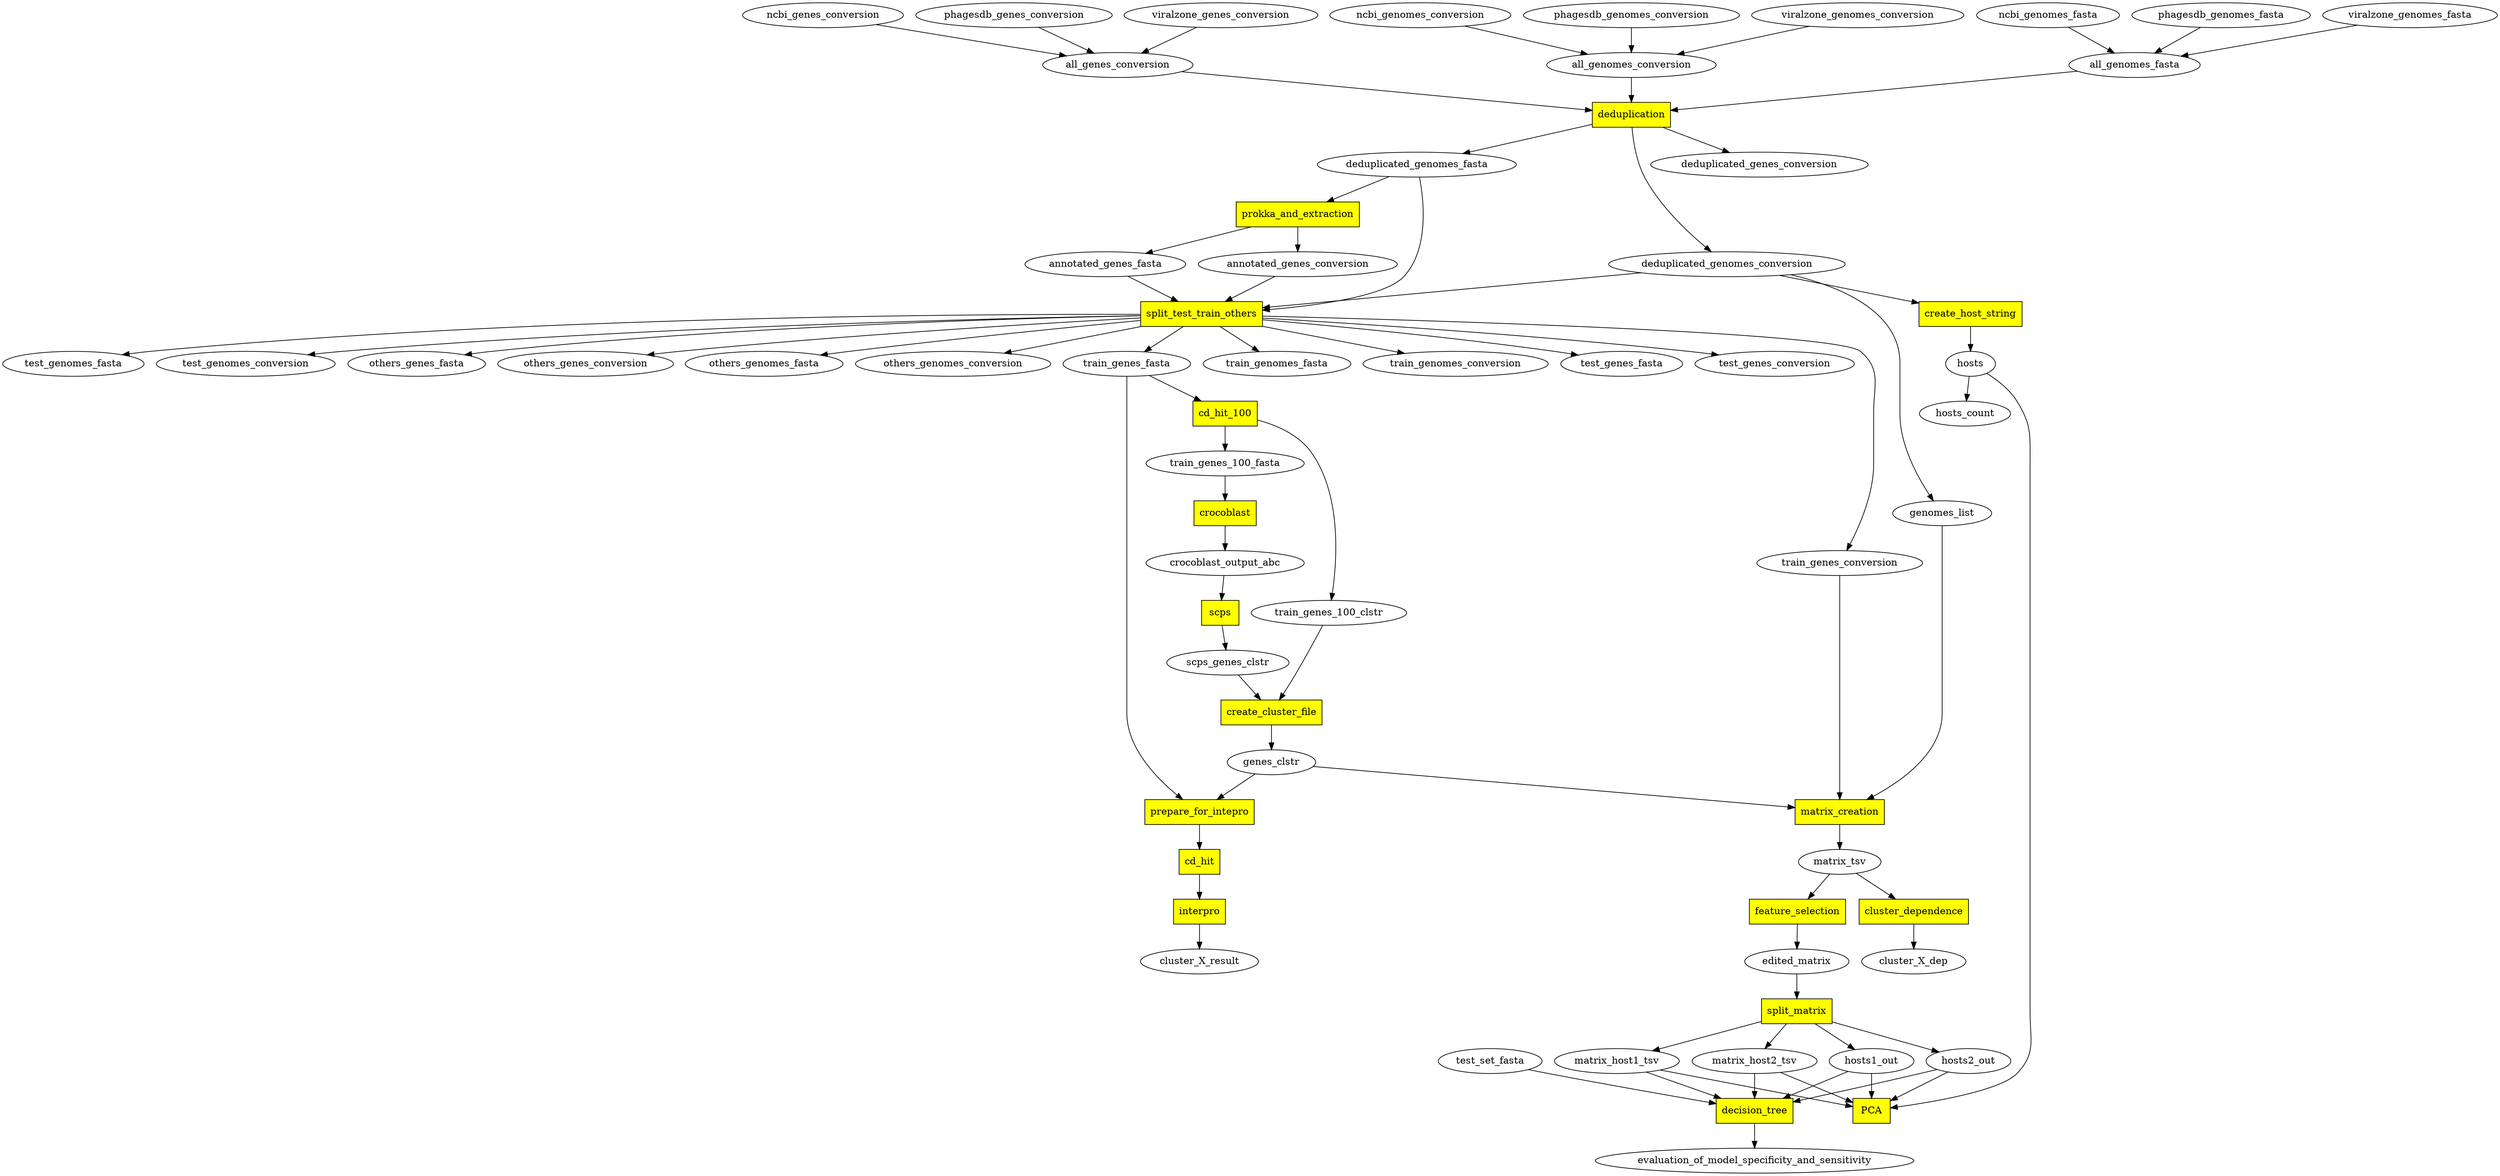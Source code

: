 /*
compile with:
dot -Tpng ./diagram.dot -o diagram.png
*/

digraph G {

    /*
    ncbi_genes_conversion
    ncbi_genes_fasta
    ncbi_genomes_conversion
    ncbi_genomes_fasta
    phagesdb_genes_conversion
    phagesdb_genes_fasta
    phagesdb_genomes_conversion
    phagesdb_genomes_fasta
    viralzone_genes_conversion
    viralzone_genes_fasta
    viralzone_genomes_conversion
    viralzone_genomes_fasta
    all_genes_conversion
    all_genes_fasta
    all_genomes_conversion
    all_genomes_fasta
    deduplicated_genes_conversion
    deduplicated_genomes_conversion
    deduplicated_genomes_fasta
    PROKKA
    annotated_genes_conversion
    annotated_genes_fasta
    crocoblast
    crocoblast_database
    crocoblast_complete_assembled_output
    complete_global_alignment_abc
    global_alignment
    genes_clstr
    matrix_tsv
    edited_matrix_tsv
    */

    /*
    download_from_ncbi [shape=box fillcolor=yellow style=filled]
    download_from_viralzone [shape=box fillcolor=yellow style=filled]
    download_from_phagesdb [shape=box fillcolor=yellow style=filled]
    */

    deduplication [shape=box fillcolor=yellow style=filled]
    prokka_and_extraction [shape=box fillcolor=yellow style=filled]
    crocoblast [shape=box fillcolor=yellow style=filled]
    scps [shape=box fillcolor=yellow style=filled]
    matrix_creation [shape=box fillcolor=yellow style=filled]
    create_host_string [shape=box fillcolor=yellow style=filled]
    feature_selection [shape=box fillcolor=yellow style=filled]
    split_matrix [shape=box fillcolor=yellow style=filled]
    PCA [shape=box fillcolor=yellow style=filled]
    decision_tree [shape=box fillcolor=yellow style=filled]
    cluster_dependence [shape=box fillcolor=yellow style=filled]
    prepare_for_intepro [shape=box fillcolor=yellow style=filled]
    cd_hit [shape=box fillcolor=yellow style=filled]
    cd_hit_100 [shape=box fillcolor=yellow style=filled]
    interpro [shape=box fillcolor=yellow style=filled]
    split_test_train_others [shape=box fillcolor=yellow style=filled]
    create_cluster_file [shape=box fillcolor=yellow style=filled]

    /*
    download_from_ncbi -> { ncbi_genes_conversion ncbi_genes_fasta ncbi_genomes_conversion ncbi_genomes_fasta }
    download_from_viralzone -> { viralzone_genes_conversion viralzone_genes_fasta viralzone_genomes_conversion viralzone_genomes_fasta }
    download_from_phagesdb -> { phagesdb_genes_conversion phagesdb_genes_fasta phagesdb_genomes_conversion phagesdb_genomes_fasta }
    */

    ncbi_genes_conversion -> all_genes_conversion
    phagesdb_genes_conversion -> all_genes_conversion
    viralzone_genes_conversion -> all_genes_conversion

    /*
    ncbi_genes_fasta -> all_genes_fasta
    phagesdb_genes_fasta -> all_genes_fasta
    viralzone_genes_fasta -> all_genes_fasta
    */

    ncbi_genomes_conversion -> all_genomes_conversion
    phagesdb_genomes_conversion -> all_genomes_conversion
    viralzone_genomes_conversion -> all_genomes_conversion

    { ncbi_genomes_fasta phagesdb_genomes_fasta viralzone_genomes_fasta } -> all_genomes_fasta
    { all_genomes_fasta all_genomes_conversion all_genes_conversion } -> deduplication
    deduplication -> { deduplicated_genomes_fasta deduplicated_genomes_conversion deduplicated_genes_conversion }

        deduplicated_genomes_conversion -> genomes_list
        deduplicated_genomes_conversion -> create_host_string -> hosts -> hosts_count

    deduplicated_genomes_fasta -> prokka_and_extraction

    prokka_and_extraction -> annotated_genes_fasta
    prokka_and_extraction -> annotated_genes_conversion

    { annotated_genes_fasta annotated_genes_conversion
      deduplicated_genomes_fasta deduplicated_genomes_conversion} -> split_test_train_others

    split_test_train_others -> { train_genes_fasta train_genes_conversion train_genomes_fasta train_genomes_conversion
                                 test_genes_fasta test_genes_conversion test_genomes_fasta test_genomes_conversion
                                 others_genes_fasta others_genes_conversion others_genomes_fasta others_genomes_conversion }

    train_genes_fasta -> cd_hit_100

    cd_hit_100 -> { train_genes_100_fasta train_genes_100_clstr }

    train_genes_100_fasta -> crocoblast
    crocoblast -> crocoblast_output_abc

    crocoblast_output_abc -> scps
    scps -> scps_genes_clstr

    { scps_genes_clstr train_genes_100_clstr } -> create_cluster_file
    create_cluster_file -> genes_clstr

    { genes_clstr train_genes_fasta } -> prepare_for_intepro -> cd_hit -> interpro -> cluster_X_result

    { genes_clstr train_genes_conversion genomes_list } -> matrix_creation

    matrix_creation -> matrix_tsv

    matrix_tsv -> feature_selection

    feature_selection -> edited_matrix

    matrix_tsv -> cluster_dependence -> cluster_X_dep

    edited_matrix -> split_matrix

    split_matrix -> { hosts1_out hosts2_out matrix_host1_tsv matrix_host2_tsv }

    { hosts1_out hosts2_out
      matrix_host1_tsv matrix_host2_tsv
      hosts } -> PCA

    { test_set_fasta
      hosts1_out hosts2_out
      matrix_host1_tsv matrix_host2_tsv
    } -> decision_tree

    decision_tree -> evaluation_of_model_specificity_and_sensitivity

}
